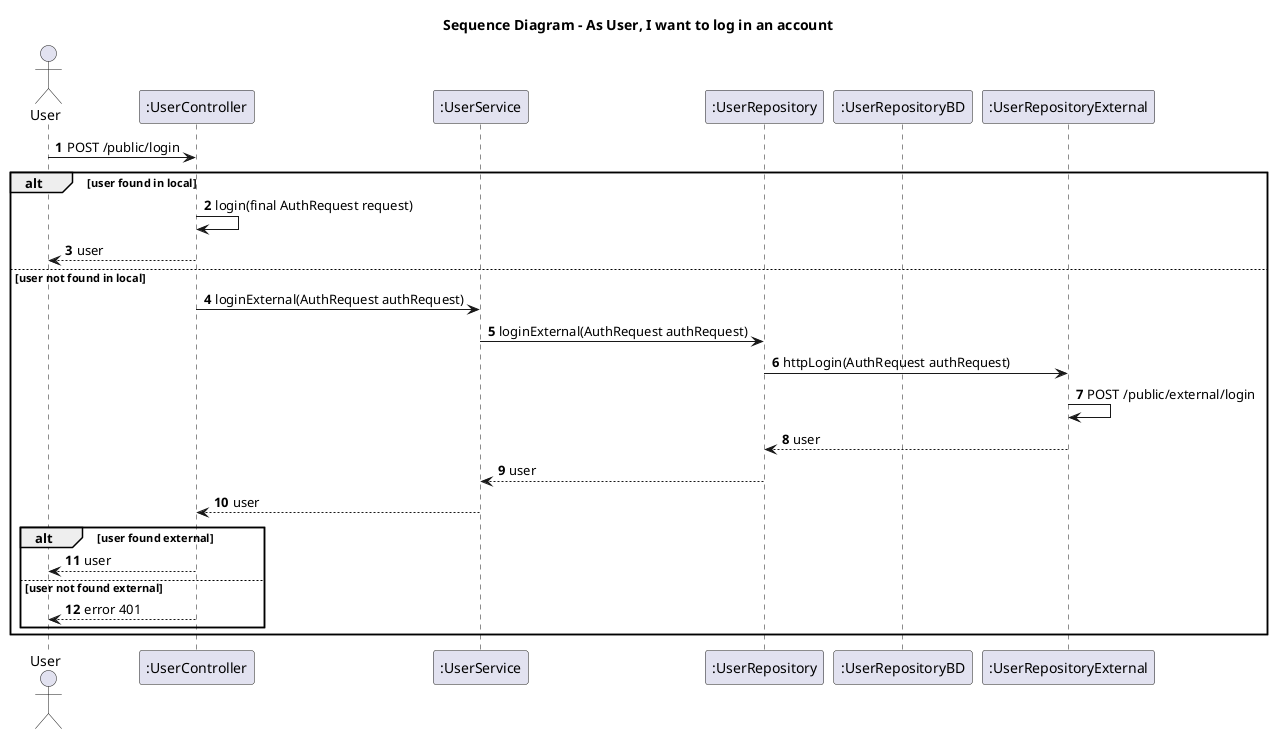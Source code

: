 @startuml
'autocomplete on
autonumber

title Sequence Diagram - As User, I want to log in an account

actor "User" as Ac
participant ":UserController" as Ctrl
participant ":UserService" as Serv
participant ":UserRepository" as Repo
participant ":UserRepositoryBD" as RepoBD
participant ":UserRepositoryExternal" as RepoExternal

Ac -> Ctrl : POST /public/login
alt user found in local
    Ctrl -> Ctrl : login(final AuthRequest request)
    Ctrl --> Ac : user
else user not found in local
    Ctrl -> Serv : loginExternal(AuthRequest authRequest)
    Serv -> Repo : loginExternal(AuthRequest authRequest)
    Repo -> RepoExternal : httpLogin(AuthRequest authRequest)
    RepoExternal -> RepoExternal : POST /public/external/login

    RepoExternal --> Repo : user
    Repo --> Serv : user
    Serv --> Ctrl : user

    alt user found external
        Ctrl --> Ac : user
    else user not found external
        Ctrl --> Ac : error 401
    end
end

@enduml
